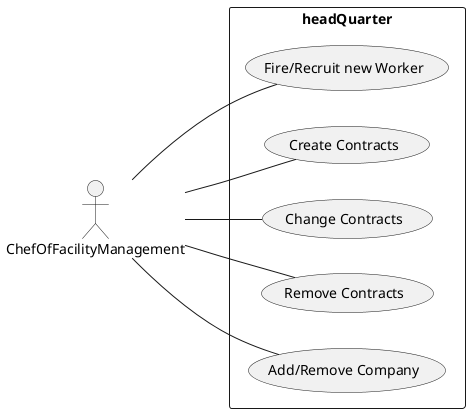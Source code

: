 @startuml
left to right direction
:ChefOfFacilityManagement:

rectangle "headQuarter"{
    ChefOfFacilityManagement -- (Fire/Recruit new Worker)
    ChefOfFacilityManagement -- (Create Contracts)
    ChefOfFacilityManagement -- (Change Contracts)
    ChefOfFacilityManagement -- (Remove Contracts)
    ChefOfFacilityManagement -- (Add/Remove Company)
}
@enduml